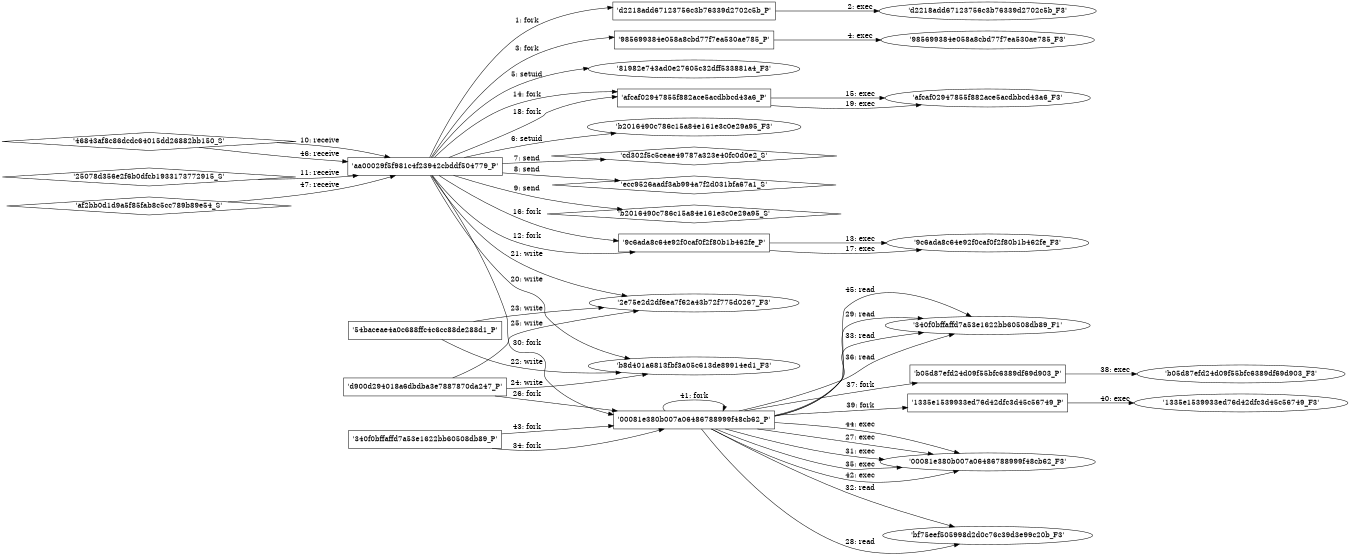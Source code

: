 digraph "D:\Learning\Paper\apt\基于CTI的攻击预警\Dataset\攻击图\ASGfromALLCTI\Microsoft works with healthcare organizations to protect from popular ransomware during COVID-19 crisis Here’s what to do.dot" {
rankdir="LR"
size="9"
fixedsize="false"
splines="true"
nodesep=0.3
ranksep=0
fontsize=10
overlap="scalexy"
engine= "neato"
	"'aa00029f5f981c4f23942cbddf504779_P'" [node_type=Process shape=box]
	"'d2218add67123756c3b76339d2702c5b_P'" [node_type=Process shape=box]
	"'aa00029f5f981c4f23942cbddf504779_P'" -> "'d2218add67123756c3b76339d2702c5b_P'" [label="1: fork"]
	"'d2218add67123756c3b76339d2702c5b_P'" [node_type=Process shape=box]
	"'d2218add67123756c3b76339d2702c5b_F3'" [node_type=File shape=ellipse]
	"'d2218add67123756c3b76339d2702c5b_P'" -> "'d2218add67123756c3b76339d2702c5b_F3'" [label="2: exec"]
	"'aa00029f5f981c4f23942cbddf504779_P'" [node_type=Process shape=box]
	"'985699384e058a8cbd77f7ea530ae785_P'" [node_type=Process shape=box]
	"'aa00029f5f981c4f23942cbddf504779_P'" -> "'985699384e058a8cbd77f7ea530ae785_P'" [label="3: fork"]
	"'985699384e058a8cbd77f7ea530ae785_P'" [node_type=Process shape=box]
	"'985699384e058a8cbd77f7ea530ae785_F3'" [node_type=File shape=ellipse]
	"'985699384e058a8cbd77f7ea530ae785_P'" -> "'985699384e058a8cbd77f7ea530ae785_F3'" [label="4: exec"]
	"'81982e743ad0e27605c32dff533881a4_F3'" [node_type=file shape=ellipse]
	"'aa00029f5f981c4f23942cbddf504779_P'" [node_type=Process shape=box]
	"'aa00029f5f981c4f23942cbddf504779_P'" -> "'81982e743ad0e27605c32dff533881a4_F3'" [label="5: setuid"]
	"'b2016490c786c15a84e161e3c0e29a95_F3'" [node_type=file shape=ellipse]
	"'aa00029f5f981c4f23942cbddf504779_P'" [node_type=Process shape=box]
	"'aa00029f5f981c4f23942cbddf504779_P'" -> "'b2016490c786c15a84e161e3c0e29a95_F3'" [label="6: setuid"]
	"'cd302f5c5ceae49787a323e40fc0d0e2_S'" [node_type=Socket shape=diamond]
	"'aa00029f5f981c4f23942cbddf504779_P'" [node_type=Process shape=box]
	"'aa00029f5f981c4f23942cbddf504779_P'" -> "'cd302f5c5ceae49787a323e40fc0d0e2_S'" [label="7: send"]
	"'ecc9526aadf3ab994a7f2d031bfa67a1_S'" [node_type=Socket shape=diamond]
	"'aa00029f5f981c4f23942cbddf504779_P'" [node_type=Process shape=box]
	"'aa00029f5f981c4f23942cbddf504779_P'" -> "'ecc9526aadf3ab994a7f2d031bfa67a1_S'" [label="8: send"]
	"'b2016490c786c15a84e161e3c0e29a95_S'" [node_type=Socket shape=diamond]
	"'aa00029f5f981c4f23942cbddf504779_P'" [node_type=Process shape=box]
	"'aa00029f5f981c4f23942cbddf504779_P'" -> "'b2016490c786c15a84e161e3c0e29a95_S'" [label="9: send"]
	"'aa00029f5f981c4f23942cbddf504779_P'" [node_type=Process shape=box]
	"'46843af8c86dcdc64015dd26882bb150_S'" [node_type=Socket shape=diamond]
	"'46843af8c86dcdc64015dd26882bb150_S'" -> "'aa00029f5f981c4f23942cbddf504779_P'" [label="10: receive"]
	"'aa00029f5f981c4f23942cbddf504779_P'" [node_type=Process shape=box]
	"'25078d356e2f6b0dfcb1933173772915_S'" [node_type=Socket shape=diamond]
	"'25078d356e2f6b0dfcb1933173772915_S'" -> "'aa00029f5f981c4f23942cbddf504779_P'" [label="11: receive"]
	"'aa00029f5f981c4f23942cbddf504779_P'" [node_type=Process shape=box]
	"'9c6ada8c64e92f0caf0f2f80b1b462fe_P'" [node_type=Process shape=box]
	"'aa00029f5f981c4f23942cbddf504779_P'" -> "'9c6ada8c64e92f0caf0f2f80b1b462fe_P'" [label="12: fork"]
	"'9c6ada8c64e92f0caf0f2f80b1b462fe_P'" [node_type=Process shape=box]
	"'9c6ada8c64e92f0caf0f2f80b1b462fe_F3'" [node_type=File shape=ellipse]
	"'9c6ada8c64e92f0caf0f2f80b1b462fe_P'" -> "'9c6ada8c64e92f0caf0f2f80b1b462fe_F3'" [label="13: exec"]
	"'aa00029f5f981c4f23942cbddf504779_P'" [node_type=Process shape=box]
	"'afcaf02947855f882ace5acdbbcd43a6_P'" [node_type=Process shape=box]
	"'aa00029f5f981c4f23942cbddf504779_P'" -> "'afcaf02947855f882ace5acdbbcd43a6_P'" [label="14: fork"]
	"'afcaf02947855f882ace5acdbbcd43a6_P'" [node_type=Process shape=box]
	"'afcaf02947855f882ace5acdbbcd43a6_F3'" [node_type=File shape=ellipse]
	"'afcaf02947855f882ace5acdbbcd43a6_P'" -> "'afcaf02947855f882ace5acdbbcd43a6_F3'" [label="15: exec"]
	"'aa00029f5f981c4f23942cbddf504779_P'" [node_type=Process shape=box]
	"'9c6ada8c64e92f0caf0f2f80b1b462fe_P'" [node_type=Process shape=box]
	"'aa00029f5f981c4f23942cbddf504779_P'" -> "'9c6ada8c64e92f0caf0f2f80b1b462fe_P'" [label="16: fork"]
	"'9c6ada8c64e92f0caf0f2f80b1b462fe_P'" [node_type=Process shape=box]
	"'9c6ada8c64e92f0caf0f2f80b1b462fe_F3'" [node_type=File shape=ellipse]
	"'9c6ada8c64e92f0caf0f2f80b1b462fe_P'" -> "'9c6ada8c64e92f0caf0f2f80b1b462fe_F3'" [label="17: exec"]
	"'aa00029f5f981c4f23942cbddf504779_P'" [node_type=Process shape=box]
	"'afcaf02947855f882ace5acdbbcd43a6_P'" [node_type=Process shape=box]
	"'aa00029f5f981c4f23942cbddf504779_P'" -> "'afcaf02947855f882ace5acdbbcd43a6_P'" [label="18: fork"]
	"'afcaf02947855f882ace5acdbbcd43a6_P'" [node_type=Process shape=box]
	"'afcaf02947855f882ace5acdbbcd43a6_F3'" [node_type=File shape=ellipse]
	"'afcaf02947855f882ace5acdbbcd43a6_P'" -> "'afcaf02947855f882ace5acdbbcd43a6_F3'" [label="19: exec"]
	"'b8d401a6813fbf3a05c613de89914ed1_F3'" [node_type=file shape=ellipse]
	"'aa00029f5f981c4f23942cbddf504779_P'" [node_type=Process shape=box]
	"'aa00029f5f981c4f23942cbddf504779_P'" -> "'b8d401a6813fbf3a05c613de89914ed1_F3'" [label="20: write"]
	"'2e75e2d2df6ea7f62a43b72f775d0267_F3'" [node_type=file shape=ellipse]
	"'aa00029f5f981c4f23942cbddf504779_P'" [node_type=Process shape=box]
	"'aa00029f5f981c4f23942cbddf504779_P'" -> "'2e75e2d2df6ea7f62a43b72f775d0267_F3'" [label="21: write"]
	"'b8d401a6813fbf3a05c613de89914ed1_F3'" [node_type=file shape=ellipse]
	"'54baceae4a0c688ffc4c6cc88de288d1_P'" [node_type=Process shape=box]
	"'54baceae4a0c688ffc4c6cc88de288d1_P'" -> "'b8d401a6813fbf3a05c613de89914ed1_F3'" [label="22: write"]
	"'2e75e2d2df6ea7f62a43b72f775d0267_F3'" [node_type=file shape=ellipse]
	"'54baceae4a0c688ffc4c6cc88de288d1_P'" [node_type=Process shape=box]
	"'54baceae4a0c688ffc4c6cc88de288d1_P'" -> "'2e75e2d2df6ea7f62a43b72f775d0267_F3'" [label="23: write"]
	"'b8d401a6813fbf3a05c613de89914ed1_F3'" [node_type=file shape=ellipse]
	"'d900d294018a6dbdba3e7887870da247_P'" [node_type=Process shape=box]
	"'d900d294018a6dbdba3e7887870da247_P'" -> "'b8d401a6813fbf3a05c613de89914ed1_F3'" [label="24: write"]
	"'2e75e2d2df6ea7f62a43b72f775d0267_F3'" [node_type=file shape=ellipse]
	"'d900d294018a6dbdba3e7887870da247_P'" [node_type=Process shape=box]
	"'d900d294018a6dbdba3e7887870da247_P'" -> "'2e75e2d2df6ea7f62a43b72f775d0267_F3'" [label="25: write"]
	"'d900d294018a6dbdba3e7887870da247_P'" [node_type=Process shape=box]
	"'00081e380b007a06486788999f48cb62_P'" [node_type=Process shape=box]
	"'d900d294018a6dbdba3e7887870da247_P'" -> "'00081e380b007a06486788999f48cb62_P'" [label="26: fork"]
	"'00081e380b007a06486788999f48cb62_P'" [node_type=Process shape=box]
	"'00081e380b007a06486788999f48cb62_F3'" [node_type=File shape=ellipse]
	"'00081e380b007a06486788999f48cb62_P'" -> "'00081e380b007a06486788999f48cb62_F3'" [label="27: exec"]
	"'bf75eef505998d2d0c76c39d3e99c20b_F3'" [node_type=file shape=ellipse]
	"'00081e380b007a06486788999f48cb62_P'" [node_type=Process shape=box]
	"'00081e380b007a06486788999f48cb62_P'" -> "'bf75eef505998d2d0c76c39d3e99c20b_F3'" [label="28: read"]
	"'340f0bffaffd7a53e1622bb60508db89_F1'" [node_type=file shape=ellipse]
	"'00081e380b007a06486788999f48cb62_P'" [node_type=Process shape=box]
	"'00081e380b007a06486788999f48cb62_P'" -> "'340f0bffaffd7a53e1622bb60508db89_F1'" [label="29: read"]
	"'aa00029f5f981c4f23942cbddf504779_P'" [node_type=Process shape=box]
	"'00081e380b007a06486788999f48cb62_P'" [node_type=Process shape=box]
	"'aa00029f5f981c4f23942cbddf504779_P'" -> "'00081e380b007a06486788999f48cb62_P'" [label="30: fork"]
	"'00081e380b007a06486788999f48cb62_P'" [node_type=Process shape=box]
	"'00081e380b007a06486788999f48cb62_F3'" [node_type=File shape=ellipse]
	"'00081e380b007a06486788999f48cb62_P'" -> "'00081e380b007a06486788999f48cb62_F3'" [label="31: exec"]
	"'bf75eef505998d2d0c76c39d3e99c20b_F3'" [node_type=file shape=ellipse]
	"'00081e380b007a06486788999f48cb62_P'" [node_type=Process shape=box]
	"'00081e380b007a06486788999f48cb62_P'" -> "'bf75eef505998d2d0c76c39d3e99c20b_F3'" [label="32: read"]
	"'340f0bffaffd7a53e1622bb60508db89_F1'" [node_type=file shape=ellipse]
	"'00081e380b007a06486788999f48cb62_P'" [node_type=Process shape=box]
	"'00081e380b007a06486788999f48cb62_P'" -> "'340f0bffaffd7a53e1622bb60508db89_F1'" [label="33: read"]
	"'340f0bffaffd7a53e1622bb60508db89_P'" [node_type=Process shape=box]
	"'00081e380b007a06486788999f48cb62_P'" [node_type=Process shape=box]
	"'340f0bffaffd7a53e1622bb60508db89_P'" -> "'00081e380b007a06486788999f48cb62_P'" [label="34: fork"]
	"'00081e380b007a06486788999f48cb62_P'" [node_type=Process shape=box]
	"'00081e380b007a06486788999f48cb62_F3'" [node_type=File shape=ellipse]
	"'00081e380b007a06486788999f48cb62_P'" -> "'00081e380b007a06486788999f48cb62_F3'" [label="35: exec"]
	"'340f0bffaffd7a53e1622bb60508db89_F1'" [node_type=file shape=ellipse]
	"'00081e380b007a06486788999f48cb62_P'" [node_type=Process shape=box]
	"'00081e380b007a06486788999f48cb62_P'" -> "'340f0bffaffd7a53e1622bb60508db89_F1'" [label="36: read"]
	"'00081e380b007a06486788999f48cb62_P'" [node_type=Process shape=box]
	"'b05d87efd24d09f55bfc6389df69d903_P'" [node_type=Process shape=box]
	"'00081e380b007a06486788999f48cb62_P'" -> "'b05d87efd24d09f55bfc6389df69d903_P'" [label="37: fork"]
	"'b05d87efd24d09f55bfc6389df69d903_P'" [node_type=Process shape=box]
	"'b05d87efd24d09f55bfc6389df69d903_F3'" [node_type=File shape=ellipse]
	"'b05d87efd24d09f55bfc6389df69d903_P'" -> "'b05d87efd24d09f55bfc6389df69d903_F3'" [label="38: exec"]
	"'00081e380b007a06486788999f48cb62_P'" [node_type=Process shape=box]
	"'1335e1539933ed76d42dfc3d45c56749_P'" [node_type=Process shape=box]
	"'00081e380b007a06486788999f48cb62_P'" -> "'1335e1539933ed76d42dfc3d45c56749_P'" [label="39: fork"]
	"'1335e1539933ed76d42dfc3d45c56749_P'" [node_type=Process shape=box]
	"'1335e1539933ed76d42dfc3d45c56749_F3'" [node_type=File shape=ellipse]
	"'1335e1539933ed76d42dfc3d45c56749_P'" -> "'1335e1539933ed76d42dfc3d45c56749_F3'" [label="40: exec"]
	"'00081e380b007a06486788999f48cb62_P'" [node_type=Process shape=box]
	"'00081e380b007a06486788999f48cb62_P'" [node_type=Process shape=box]
	"'00081e380b007a06486788999f48cb62_P'" -> "'00081e380b007a06486788999f48cb62_P'" [label="41: fork"]
	"'00081e380b007a06486788999f48cb62_P'" [node_type=Process shape=box]
	"'00081e380b007a06486788999f48cb62_F3'" [node_type=File shape=ellipse]
	"'00081e380b007a06486788999f48cb62_P'" -> "'00081e380b007a06486788999f48cb62_F3'" [label="42: exec"]
	"'340f0bffaffd7a53e1622bb60508db89_P'" [node_type=Process shape=box]
	"'00081e380b007a06486788999f48cb62_P'" [node_type=Process shape=box]
	"'340f0bffaffd7a53e1622bb60508db89_P'" -> "'00081e380b007a06486788999f48cb62_P'" [label="43: fork"]
	"'00081e380b007a06486788999f48cb62_P'" [node_type=Process shape=box]
	"'00081e380b007a06486788999f48cb62_F3'" [node_type=File shape=ellipse]
	"'00081e380b007a06486788999f48cb62_P'" -> "'00081e380b007a06486788999f48cb62_F3'" [label="44: exec"]
	"'340f0bffaffd7a53e1622bb60508db89_F1'" [node_type=file shape=ellipse]
	"'00081e380b007a06486788999f48cb62_P'" [node_type=Process shape=box]
	"'00081e380b007a06486788999f48cb62_P'" -> "'340f0bffaffd7a53e1622bb60508db89_F1'" [label="45: read"]
	"'aa00029f5f981c4f23942cbddf504779_P'" [node_type=Process shape=box]
	"'46843af8c86dcdc64015dd26882bb150_S'" [node_type=Socket shape=diamond]
	"'46843af8c86dcdc64015dd26882bb150_S'" -> "'aa00029f5f981c4f23942cbddf504779_P'" [label="46: receive"]
	"'aa00029f5f981c4f23942cbddf504779_P'" [node_type=Process shape=box]
	"'af2bb0d1d9a5f85fab8c5cc789b89e54_S'" [node_type=Socket shape=diamond]
	"'af2bb0d1d9a5f85fab8c5cc789b89e54_S'" -> "'aa00029f5f981c4f23942cbddf504779_P'" [label="47: receive"]
}
